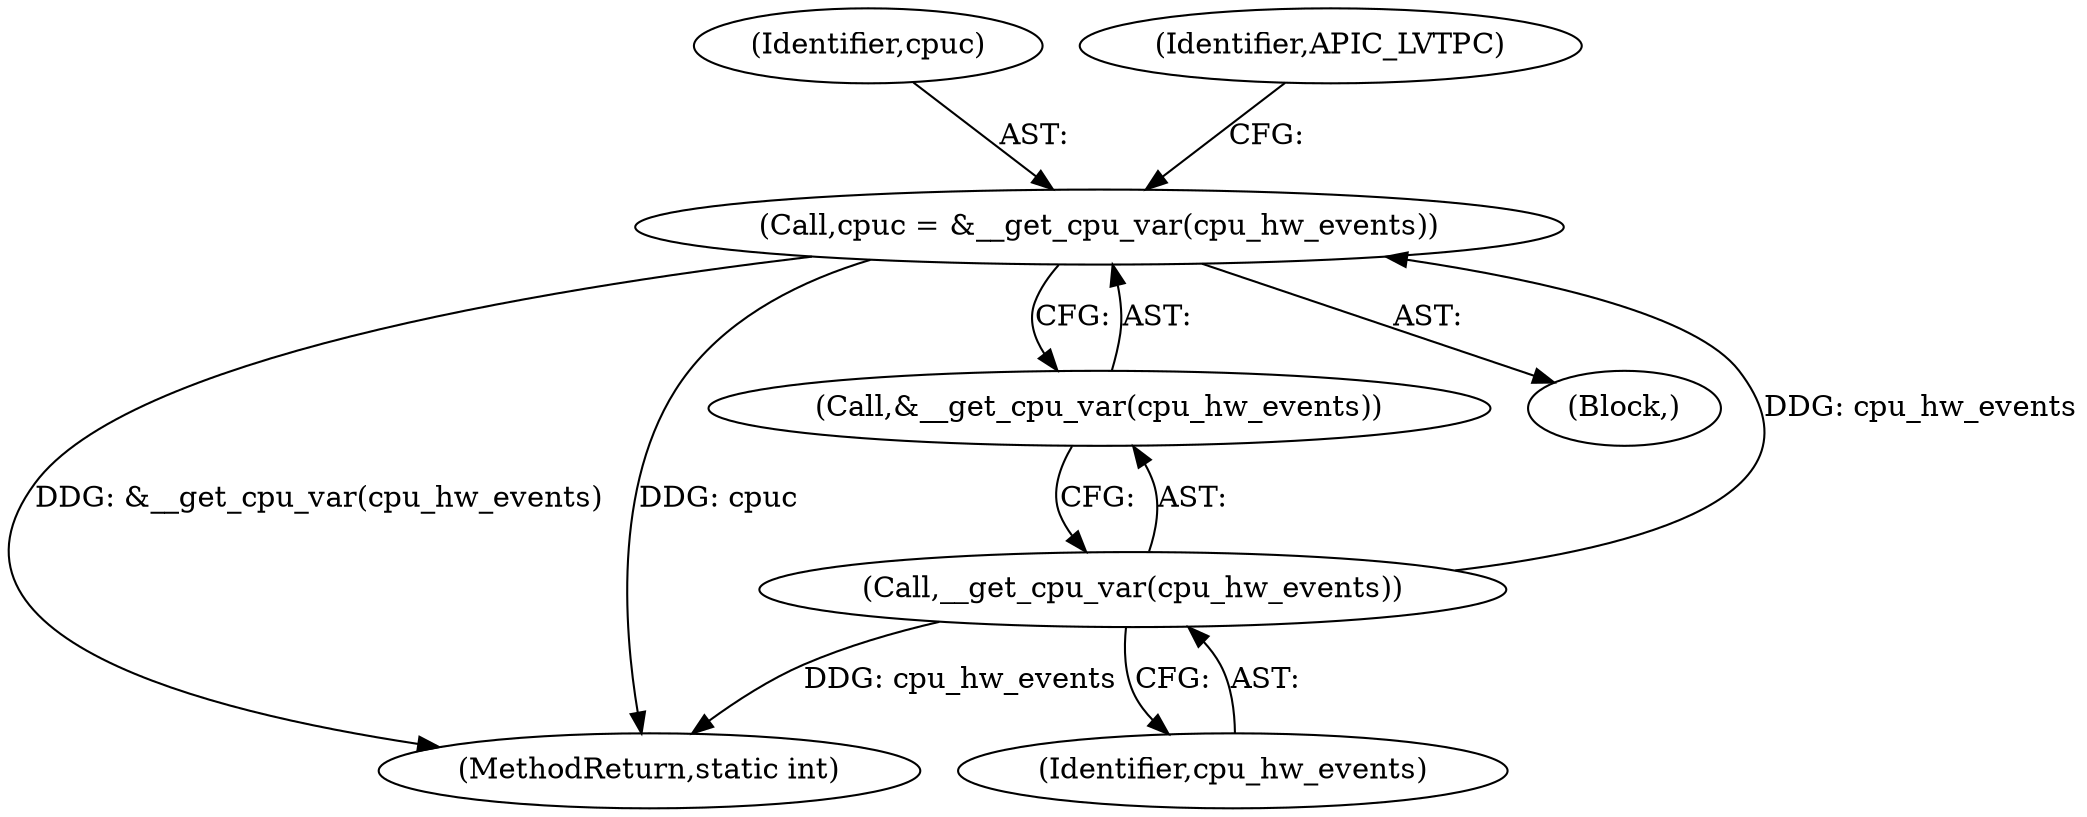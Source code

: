digraph "0_linux_a8b0ca17b80e92faab46ee7179ba9e99ccb61233_46@pointer" {
"1000116" [label="(Call,cpuc = &__get_cpu_var(cpu_hw_events))"];
"1000119" [label="(Call,__get_cpu_var(cpu_hw_events))"];
"1000225" [label="(MethodReturn,static int)"];
"1000118" [label="(Call,&__get_cpu_var(cpu_hw_events))"];
"1000117" [label="(Identifier,cpuc)"];
"1000120" [label="(Identifier,cpu_hw_events)"];
"1000119" [label="(Call,__get_cpu_var(cpu_hw_events))"];
"1000105" [label="(Block,)"];
"1000122" [label="(Identifier,APIC_LVTPC)"];
"1000116" [label="(Call,cpuc = &__get_cpu_var(cpu_hw_events))"];
"1000116" -> "1000105"  [label="AST: "];
"1000116" -> "1000118"  [label="CFG: "];
"1000117" -> "1000116"  [label="AST: "];
"1000118" -> "1000116"  [label="AST: "];
"1000122" -> "1000116"  [label="CFG: "];
"1000116" -> "1000225"  [label="DDG: &__get_cpu_var(cpu_hw_events)"];
"1000116" -> "1000225"  [label="DDG: cpuc"];
"1000119" -> "1000116"  [label="DDG: cpu_hw_events"];
"1000119" -> "1000118"  [label="AST: "];
"1000119" -> "1000120"  [label="CFG: "];
"1000120" -> "1000119"  [label="AST: "];
"1000118" -> "1000119"  [label="CFG: "];
"1000119" -> "1000225"  [label="DDG: cpu_hw_events"];
}
